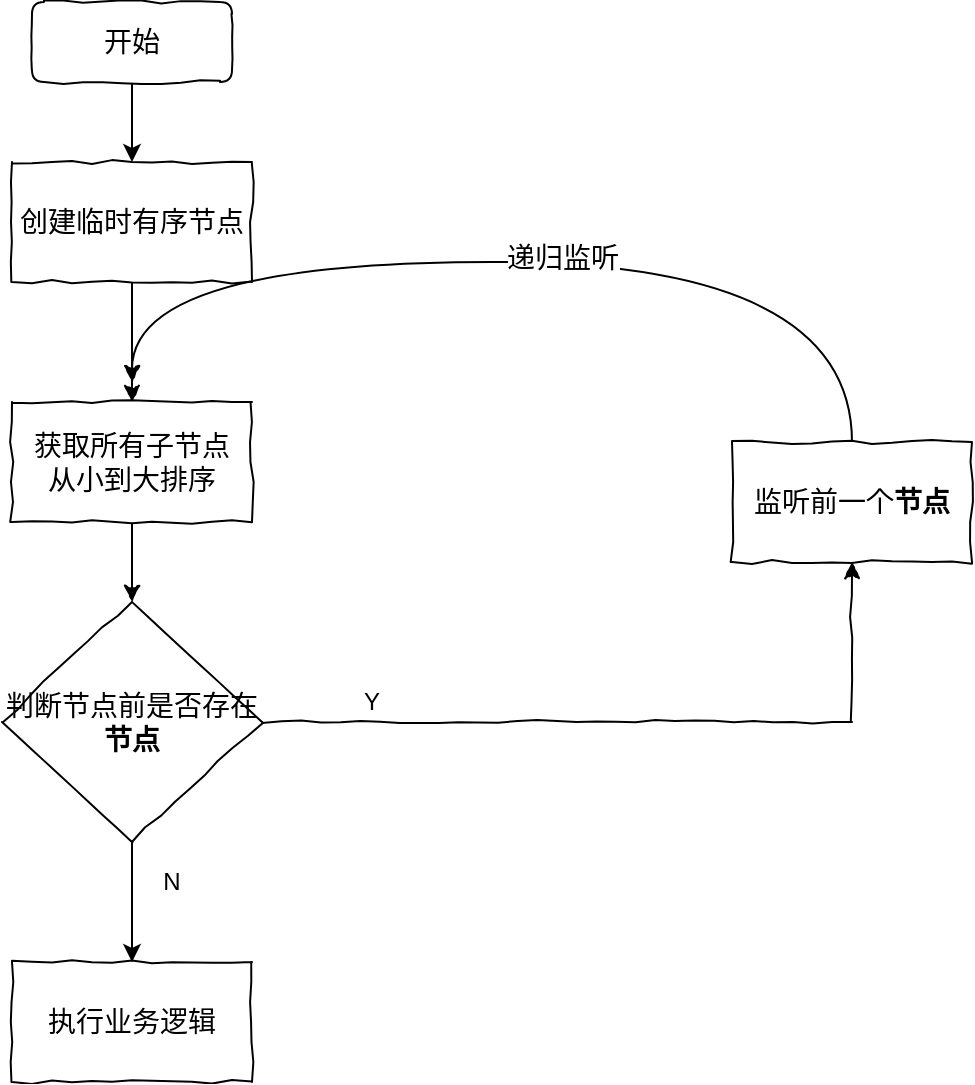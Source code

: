 <mxfile version="12.2.2" type="device" pages="1"><diagram id="i9NIqCqWOu2_aJW4l1D8" name="第 1 页"><mxGraphModel dx="838" dy="487" grid="1" gridSize="10" guides="1" tooltips="1" connect="1" arrows="1" fold="1" page="1" pageScale="1" pageWidth="827" pageHeight="1169" math="0" shadow="0"><root><mxCell id="0"/><mxCell id="1" parent="0"/><mxCell id="QogS2Nru1QCW_RD8TJGN-3" style="edgeStyle=orthogonalEdgeStyle;rounded=0;orthogonalLoop=1;jettySize=auto;html=1;labelBorderColor=none;" edge="1" parent="1" source="QogS2Nru1QCW_RD8TJGN-1" target="QogS2Nru1QCW_RD8TJGN-2"><mxGeometry relative="1" as="geometry"/></mxCell><mxCell id="QogS2Nru1QCW_RD8TJGN-1" value="&lt;font style=&quot;font-size: 14px&quot;&gt;开始&lt;/font&gt;" style="rounded=1;whiteSpace=wrap;html=1;labelBorderColor=none;comic=1;" vertex="1" parent="1"><mxGeometry x="180" y="60" width="100" height="40" as="geometry"/></mxCell><mxCell id="QogS2Nru1QCW_RD8TJGN-26" style="edgeStyle=orthogonalEdgeStyle;curved=1;rounded=0;comic=1;orthogonalLoop=1;jettySize=auto;html=1;" edge="1" parent="1" source="QogS2Nru1QCW_RD8TJGN-2" target="QogS2Nru1QCW_RD8TJGN-24"><mxGeometry relative="1" as="geometry"/></mxCell><mxCell id="QogS2Nru1QCW_RD8TJGN-2" value="&lt;font style=&quot;font-size: 14px&quot;&gt;创建临时有序节点&lt;/font&gt;" style="rounded=0;whiteSpace=wrap;html=1;labelBorderColor=none;comic=1;" vertex="1" parent="1"><mxGeometry x="170" y="140" width="120" height="60" as="geometry"/></mxCell><mxCell id="QogS2Nru1QCW_RD8TJGN-6" value="&lt;span style=&quot;font-size: 14px&quot;&gt;执行业务逻辑&lt;/span&gt;" style="rounded=0;whiteSpace=wrap;html=1;labelBorderColor=none;comic=1;" vertex="1" parent="1"><mxGeometry x="170" y="540" width="120" height="60" as="geometry"/></mxCell><mxCell id="QogS2Nru1QCW_RD8TJGN-11" style="edgeStyle=orthogonalEdgeStyle;rounded=0;orthogonalLoop=1;jettySize=auto;html=1;exitX=0.5;exitY=1;exitDx=0;exitDy=0;labelBorderColor=none;" edge="1" parent="1" source="QogS2Nru1QCW_RD8TJGN-8" target="QogS2Nru1QCW_RD8TJGN-6"><mxGeometry relative="1" as="geometry"/></mxCell><mxCell id="QogS2Nru1QCW_RD8TJGN-14" style="edgeStyle=orthogonalEdgeStyle;rounded=0;orthogonalLoop=1;jettySize=auto;html=1;labelBorderColor=none;comic=1;" edge="1" parent="1" source="QogS2Nru1QCW_RD8TJGN-8" target="QogS2Nru1QCW_RD8TJGN-13"><mxGeometry relative="1" as="geometry"/></mxCell><mxCell id="QogS2Nru1QCW_RD8TJGN-8" value="&lt;font style=&quot;font-size: 14px&quot;&gt;判断节点前是否存在&lt;b&gt;节点&lt;/b&gt;&lt;/font&gt;" style="rhombus;whiteSpace=wrap;html=1;labelBorderColor=none;shadow=0;comic=1;" vertex="1" parent="1"><mxGeometry x="165" y="360" width="130" height="120" as="geometry"/></mxCell><mxCell id="QogS2Nru1QCW_RD8TJGN-12" value="N" style="text;html=1;strokeColor=none;fillColor=none;align=center;verticalAlign=middle;whiteSpace=wrap;rounded=0;labelBorderColor=none;" vertex="1" parent="1"><mxGeometry x="230" y="490" width="40" height="20" as="geometry"/></mxCell><mxCell id="QogS2Nru1QCW_RD8TJGN-29" style="edgeStyle=orthogonalEdgeStyle;curved=1;rounded=0;comic=1;orthogonalLoop=1;jettySize=auto;html=1;" edge="1" parent="1" source="QogS2Nru1QCW_RD8TJGN-13"><mxGeometry relative="1" as="geometry"><mxPoint x="230" y="250" as="targetPoint"/><Array as="points"><mxPoint x="590" y="190"/><mxPoint x="230" y="190"/></Array></mxGeometry></mxCell><mxCell id="QogS2Nru1QCW_RD8TJGN-30" value="&lt;font style=&quot;font-size: 14px&quot;&gt;递归监听&lt;/font&gt;" style="text;html=1;resizable=0;points=[];align=center;verticalAlign=middle;labelBackgroundColor=#ffffff;" vertex="1" connectable="0" parent="QogS2Nru1QCW_RD8TJGN-29"><mxGeometry x="-0.078" y="-2" relative="1" as="geometry"><mxPoint as="offset"/></mxGeometry></mxCell><mxCell id="QogS2Nru1QCW_RD8TJGN-13" value="&lt;span style=&quot;font-size: 14px&quot;&gt;监听前一个&lt;b&gt;节点&lt;/b&gt;&lt;/span&gt;" style="rounded=0;whiteSpace=wrap;html=1;labelBorderColor=none;comic=1;" vertex="1" parent="1"><mxGeometry x="530" y="280" width="120" height="60" as="geometry"/></mxCell><mxCell id="QogS2Nru1QCW_RD8TJGN-15" value="Y" style="text;html=1;strokeColor=none;fillColor=none;align=center;verticalAlign=middle;whiteSpace=wrap;rounded=0;labelBorderColor=none;" vertex="1" parent="1"><mxGeometry x="330" y="400" width="40" height="20" as="geometry"/></mxCell><mxCell id="QogS2Nru1QCW_RD8TJGN-28" style="edgeStyle=orthogonalEdgeStyle;curved=1;rounded=0;comic=1;orthogonalLoop=1;jettySize=auto;html=1;entryX=0.5;entryY=0;entryDx=0;entryDy=0;" edge="1" parent="1" source="QogS2Nru1QCW_RD8TJGN-24" target="QogS2Nru1QCW_RD8TJGN-8"><mxGeometry relative="1" as="geometry"/></mxCell><mxCell id="QogS2Nru1QCW_RD8TJGN-24" value="&lt;span style=&quot;font-size: 14px&quot;&gt;获取所有子节点&lt;br&gt;从小到大排序&lt;br&gt;&lt;/span&gt;" style="rounded=0;whiteSpace=wrap;html=1;labelBorderColor=none;comic=1;" vertex="1" parent="1"><mxGeometry x="170" y="260" width="120" height="60" as="geometry"/></mxCell></root></mxGraphModel></diagram></mxfile>